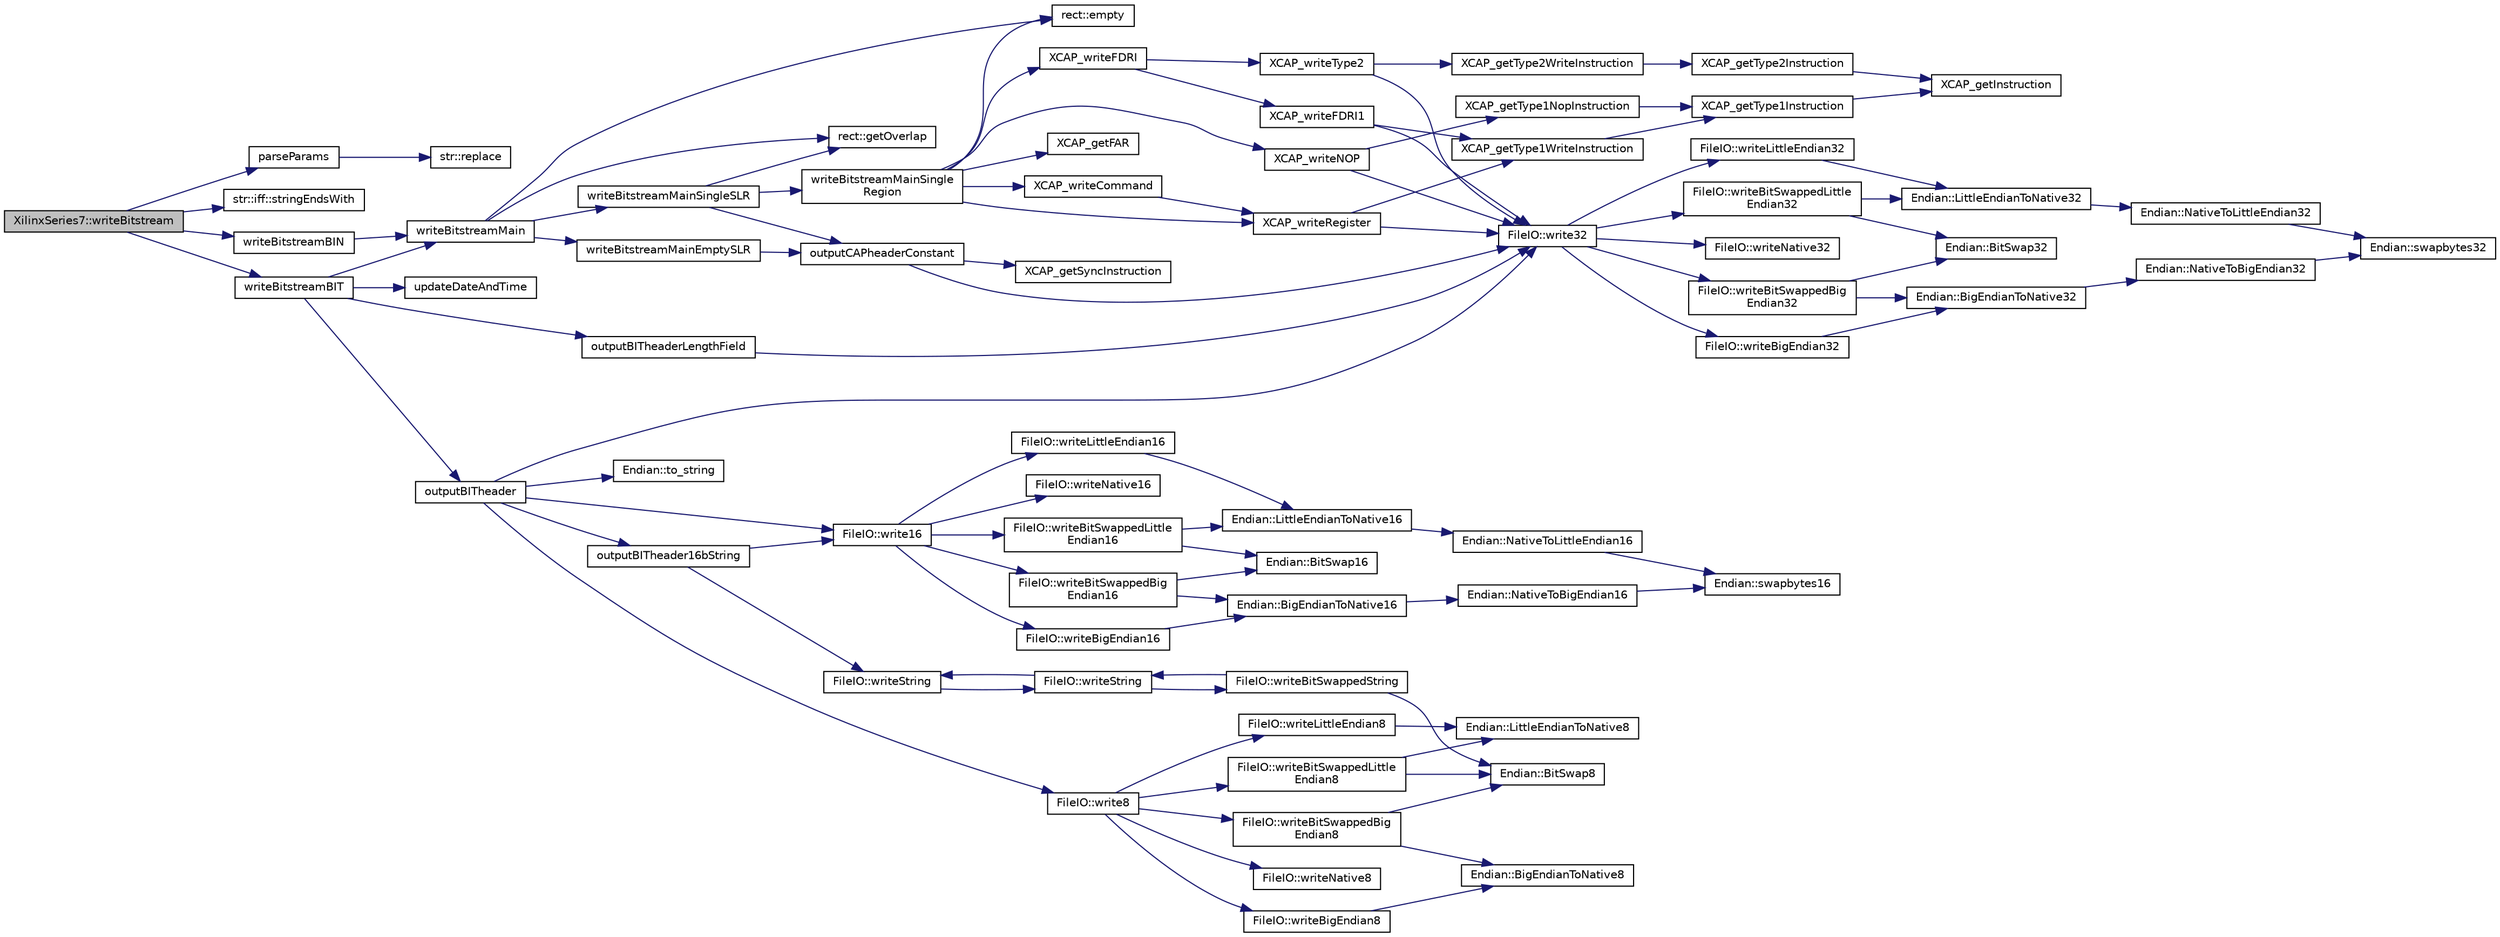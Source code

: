 digraph "XilinxSeries7::writeBitstream"
{
 // INTERACTIVE_SVG=YES
 // LATEX_PDF_SIZE
  edge [fontname="Helvetica",fontsize="10",labelfontname="Helvetica",labelfontsize="10"];
  node [fontname="Helvetica",fontsize="10",shape=record];
  rankdir="LR";
  Node1 [label="XilinxSeries7::writeBitstream",height=0.2,width=0.4,color="black", fillcolor="grey75", style="filled", fontcolor="black",tooltip=" "];
  Node1 -> Node2 [color="midnightblue",fontsize="10",style="solid",fontname="Helvetica"];
  Node2 [label="parseParams",height=0.2,width=0.4,color="black", fillcolor="white", style="filled",URL="$inlineParseParams_8h.html#a7f22499069a08d35dfe2ec4697d03056",tooltip=" "];
  Node2 -> Node3 [color="midnightblue",fontsize="10",style="solid",fontname="Helvetica"];
  Node3 [label="str::replace",height=0.2,width=0.4,color="black", fillcolor="white", style="filled",URL="$namespacestr.html#ac23568893d7dd0123ecfc9105c9f3a69",tooltip="Replaces all instances of oldChar in string str with newChar and returns the resulting string."];
  Node1 -> Node4 [color="midnightblue",fontsize="10",style="solid",fontname="Helvetica"];
  Node4 [label="str::iff::stringEndsWith",height=0.2,width=0.4,color="black", fillcolor="white", style="filled",URL="$namespacestr_1_1iff.html#abd3e047423cce50fb0d1570720af08d5",tooltip="Returns false. End of recursion for template."];
  Node1 -> Node5 [color="midnightblue",fontsize="10",style="solid",fontname="Helvetica"];
  Node5 [label="writeBitstreamBIN",height=0.2,width=0.4,color="black", fillcolor="white", style="filled",URL="$inlineOutput_8h.html#a39e70cb7cc285893490fa5cf3eb8585b",tooltip=" "];
  Node5 -> Node6 [color="midnightblue",fontsize="10",style="solid",fontname="Helvetica"];
  Node6 [label="writeBitstreamMain",height=0.2,width=0.4,color="black", fillcolor="white", style="filled",URL="$inlineOutput_8h.html#a250a7beb3f145ab072377c264b49cfcd",tooltip=" "];
  Node6 -> Node7 [color="midnightblue",fontsize="10",style="solid",fontname="Helvetica"];
  Node7 [label="rect::empty",height=0.2,width=0.4,color="black", fillcolor="white", style="filled",URL="$namespacerect.html#a3fe341fa09e2c523a6dc3eda4118f050",tooltip=" "];
  Node6 -> Node8 [color="midnightblue",fontsize="10",style="solid",fontname="Helvetica"];
  Node8 [label="rect::getOverlap",height=0.2,width=0.4,color="black", fillcolor="white", style="filled",URL="$namespacerect.html#a97b9449bf7fcfe1754ad8383a82995ed",tooltip=" "];
  Node6 -> Node9 [color="midnightblue",fontsize="10",style="solid",fontname="Helvetica"];
  Node9 [label="writeBitstreamMainEmptySLR",height=0.2,width=0.4,color="black", fillcolor="white", style="filled",URL="$inlineOutput_8h.html#a05bec3a0deb8010a85f094fe3b4ea2f1",tooltip=" "];
  Node9 -> Node10 [color="midnightblue",fontsize="10",style="solid",fontname="Helvetica"];
  Node10 [label="outputCAPheaderConstant",height=0.2,width=0.4,color="black", fillcolor="white", style="filled",URL="$inlineOutput_8h.html#a13f794352157bc16d9bf43e50062d008",tooltip=" "];
  Node10 -> Node11 [color="midnightblue",fontsize="10",style="solid",fontname="Helvetica"];
  Node11 [label="FileIO::write32",height=0.2,width=0.4,color="black", fillcolor="white", style="filled",URL="$namespaceFileIO.html#a0bbdf3656f5e5f6a4e82e06a27bc5233",tooltip=" "];
  Node11 -> Node12 [color="midnightblue",fontsize="10",style="solid",fontname="Helvetica"];
  Node12 [label="FileIO::writeBigEndian32",height=0.2,width=0.4,color="black", fillcolor="white", style="filled",URL="$namespaceFileIO.html#a0b69d50fa3cb892a02baca2296f1c54d",tooltip=" "];
  Node12 -> Node13 [color="midnightblue",fontsize="10",style="solid",fontname="Helvetica"];
  Node13 [label="Endian::BigEndianToNative32",height=0.2,width=0.4,color="black", fillcolor="white", style="filled",URL="$namespaceEndian.html#a6a54530860ad8ec19facaaa26ae9a6ae",tooltip=" "];
  Node13 -> Node14 [color="midnightblue",fontsize="10",style="solid",fontname="Helvetica"];
  Node14 [label="Endian::NativeToBigEndian32",height=0.2,width=0.4,color="black", fillcolor="white", style="filled",URL="$namespaceEndian.html#a7cd80b2cb2ed674196a68549c8489f88",tooltip=" "];
  Node14 -> Node15 [color="midnightblue",fontsize="10",style="solid",fontname="Helvetica"];
  Node15 [label="Endian::swapbytes32",height=0.2,width=0.4,color="black", fillcolor="white", style="filled",URL="$namespaceEndian.html#a7c0178c39449483c29a1a305d0a73606",tooltip=" "];
  Node11 -> Node16 [color="midnightblue",fontsize="10",style="solid",fontname="Helvetica"];
  Node16 [label="FileIO::writeBitSwappedBig\lEndian32",height=0.2,width=0.4,color="black", fillcolor="white", style="filled",URL="$namespaceFileIO.html#af08039fd5e011e286b216b67140959ea",tooltip=" "];
  Node16 -> Node13 [color="midnightblue",fontsize="10",style="solid",fontname="Helvetica"];
  Node16 -> Node17 [color="midnightblue",fontsize="10",style="solid",fontname="Helvetica"];
  Node17 [label="Endian::BitSwap32",height=0.2,width=0.4,color="black", fillcolor="white", style="filled",URL="$namespaceEndian.html#abaf85e5d8d9641e35ffb4a5bcfc37f84",tooltip=" "];
  Node11 -> Node18 [color="midnightblue",fontsize="10",style="solid",fontname="Helvetica"];
  Node18 [label="FileIO::writeBitSwappedLittle\lEndian32",height=0.2,width=0.4,color="black", fillcolor="white", style="filled",URL="$namespaceFileIO.html#a60d14999a525e60b548765722c0cc49a",tooltip=" "];
  Node18 -> Node17 [color="midnightblue",fontsize="10",style="solid",fontname="Helvetica"];
  Node18 -> Node19 [color="midnightblue",fontsize="10",style="solid",fontname="Helvetica"];
  Node19 [label="Endian::LittleEndianToNative32",height=0.2,width=0.4,color="black", fillcolor="white", style="filled",URL="$namespaceEndian.html#aabd838029ed523d5280997f4ca10f859",tooltip=" "];
  Node19 -> Node20 [color="midnightblue",fontsize="10",style="solid",fontname="Helvetica"];
  Node20 [label="Endian::NativeToLittleEndian32",height=0.2,width=0.4,color="black", fillcolor="white", style="filled",URL="$namespaceEndian.html#a4ef36a4fee2f667cf8ac3f67017716bb",tooltip=" "];
  Node20 -> Node15 [color="midnightblue",fontsize="10",style="solid",fontname="Helvetica"];
  Node11 -> Node21 [color="midnightblue",fontsize="10",style="solid",fontname="Helvetica"];
  Node21 [label="FileIO::writeLittleEndian32",height=0.2,width=0.4,color="black", fillcolor="white", style="filled",URL="$namespaceFileIO.html#aaf3a57cefdd3a674741d9447c5fcf2a2",tooltip=" "];
  Node21 -> Node19 [color="midnightblue",fontsize="10",style="solid",fontname="Helvetica"];
  Node11 -> Node22 [color="midnightblue",fontsize="10",style="solid",fontname="Helvetica"];
  Node22 [label="FileIO::writeNative32",height=0.2,width=0.4,color="black", fillcolor="white", style="filled",URL="$namespaceFileIO.html#a8c0dbfd2ab8a248ca642203dc84bd2a4",tooltip=" "];
  Node10 -> Node23 [color="midnightblue",fontsize="10",style="solid",fontname="Helvetica"];
  Node23 [label="XCAP_getSyncInstruction",height=0.2,width=0.4,color="black", fillcolor="white", style="filled",URL="$inlineCAP_8h.html#a445d56f4c0c7afb68ecfa18087a6af31",tooltip="Generate and return the encoding for a SYNC instruction."];
  Node6 -> Node24 [color="midnightblue",fontsize="10",style="solid",fontname="Helvetica"];
  Node24 [label="writeBitstreamMainSingleSLR",height=0.2,width=0.4,color="black", fillcolor="white", style="filled",URL="$inlineOutput_8h.html#a27282583d01db3246c1282b0da502e96",tooltip=" "];
  Node24 -> Node8 [color="midnightblue",fontsize="10",style="solid",fontname="Helvetica"];
  Node24 -> Node10 [color="midnightblue",fontsize="10",style="solid",fontname="Helvetica"];
  Node24 -> Node25 [color="midnightblue",fontsize="10",style="solid",fontname="Helvetica"];
  Node25 [label="writeBitstreamMainSingle\lRegion",height=0.2,width=0.4,color="black", fillcolor="white", style="filled",URL="$inlineOutput_8h.html#a4f26be8274b2acf0c33b7bf7c0223550",tooltip=" "];
  Node25 -> Node7 [color="midnightblue",fontsize="10",style="solid",fontname="Helvetica"];
  Node25 -> Node26 [color="midnightblue",fontsize="10",style="solid",fontname="Helvetica"];
  Node26 [label="XCAP_getFAR",height=0.2,width=0.4,color="black", fillcolor="white", style="filled",URL="$inlineFAR_8h.html#a5880cb28ac341c8171af1b777c51e615",tooltip=" "];
  Node25 -> Node27 [color="midnightblue",fontsize="10",style="solid",fontname="Helvetica"];
  Node27 [label="XCAP_writeCommand",height=0.2,width=0.4,color="black", fillcolor="white", style="filled",URL="$inlineCAP_8h.html#a4ad6e8544f23f9a22e46204b59d07b3d",tooltip="Generate the encoding for writing a CAP command and write it to file ofstream."];
  Node27 -> Node28 [color="midnightblue",fontsize="10",style="solid",fontname="Helvetica"];
  Node28 [label="XCAP_writeRegister",height=0.2,width=0.4,color="black", fillcolor="white", style="filled",URL="$inlineCAP_8h.html#af3002274ef7f925f95bfc3f928e8978b",tooltip="Generate the encoding for writing a CAP register and write it to file ofstream."];
  Node28 -> Node11 [color="midnightblue",fontsize="10",style="solid",fontname="Helvetica"];
  Node28 -> Node29 [color="midnightblue",fontsize="10",style="solid",fontname="Helvetica"];
  Node29 [label="XCAP_getType1WriteInstruction",height=0.2,width=0.4,color="black", fillcolor="white", style="filled",URL="$inlineCAP_8h.html#a5cdd7f1c600ae94adc59f9ea624043c3",tooltip="Generate and return the encoding for a type 1 Write instruction."];
  Node29 -> Node30 [color="midnightblue",fontsize="10",style="solid",fontname="Helvetica"];
  Node30 [label="XCAP_getType1Instruction",height=0.2,width=0.4,color="black", fillcolor="white", style="filled",URL="$inlineCAP_8h.html#aade38843ee9dfed5d286172b6b37b638",tooltip="Generate and return the encoding for a type 1 instruction."];
  Node30 -> Node31 [color="midnightblue",fontsize="10",style="solid",fontname="Helvetica"];
  Node31 [label="XCAP_getInstruction",height=0.2,width=0.4,color="black", fillcolor="white", style="filled",URL="$inlineCAP_8h.html#af67277d07acf4e5907420ff2bc75ecd1",tooltip="Generate and return the encoding for an instruction."];
  Node25 -> Node32 [color="midnightblue",fontsize="10",style="solid",fontname="Helvetica"];
  Node32 [label="XCAP_writeFDRI",height=0.2,width=0.4,color="black", fillcolor="white", style="filled",URL="$inlineCAP_8h.html#a2d7dc5c2fe039371ced2389c09012a92",tooltip="Generate and write an FDRI command. Always uses type 2 command for simplicity."];
  Node32 -> Node33 [color="midnightblue",fontsize="10",style="solid",fontname="Helvetica"];
  Node33 [label="XCAP_writeFDRI1",height=0.2,width=0.4,color="black", fillcolor="white", style="filled",URL="$inlineCAP_8h.html#a551870bafdc2f52a33673dffd1e6014d",tooltip="Generate and write only a type 1 FDRI command."];
  Node33 -> Node11 [color="midnightblue",fontsize="10",style="solid",fontname="Helvetica"];
  Node33 -> Node29 [color="midnightblue",fontsize="10",style="solid",fontname="Helvetica"];
  Node32 -> Node34 [color="midnightblue",fontsize="10",style="solid",fontname="Helvetica"];
  Node34 [label="XCAP_writeType2",height=0.2,width=0.4,color="black", fillcolor="white", style="filled",URL="$inlineCAP_8h.html#a340bd61ffcb7e71374a6aa41e830fa7f",tooltip="Generate and write only a type 2 FDRI command."];
  Node34 -> Node11 [color="midnightblue",fontsize="10",style="solid",fontname="Helvetica"];
  Node34 -> Node35 [color="midnightblue",fontsize="10",style="solid",fontname="Helvetica"];
  Node35 [label="XCAP_getType2WriteInstruction",height=0.2,width=0.4,color="black", fillcolor="white", style="filled",URL="$inlineCAP_8h.html#a5eec1062e3915a2dae65733ca49a508b",tooltip="Generate and return the encoding for a type 2 Write instruction."];
  Node35 -> Node36 [color="midnightblue",fontsize="10",style="solid",fontname="Helvetica"];
  Node36 [label="XCAP_getType2Instruction",height=0.2,width=0.4,color="black", fillcolor="white", style="filled",URL="$inlineCAP_8h.html#a87029e32abb502c9ffc5c3569788d312",tooltip="Generate and return the encoding for a type 2 instruction."];
  Node36 -> Node31 [color="midnightblue",fontsize="10",style="solid",fontname="Helvetica"];
  Node25 -> Node37 [color="midnightblue",fontsize="10",style="solid",fontname="Helvetica"];
  Node37 [label="XCAP_writeNOP",height=0.2,width=0.4,color="black", fillcolor="white", style="filled",URL="$inlineCAP_8h.html#acc8717a0d78a08bd44e2ce66ac286a9d",tooltip="Generate the encoding for NOP instructions and write them to file ofstream."];
  Node37 -> Node11 [color="midnightblue",fontsize="10",style="solid",fontname="Helvetica"];
  Node37 -> Node38 [color="midnightblue",fontsize="10",style="solid",fontname="Helvetica"];
  Node38 [label="XCAP_getType1NopInstruction",height=0.2,width=0.4,color="black", fillcolor="white", style="filled",URL="$inlineCAP_8h.html#a5bfb2a4fd7d8f935b40ca366b76e06ab",tooltip="Generate and return the encoding for a type 1 NOP instruction."];
  Node38 -> Node30 [color="midnightblue",fontsize="10",style="solid",fontname="Helvetica"];
  Node25 -> Node28 [color="midnightblue",fontsize="10",style="solid",fontname="Helvetica"];
  Node1 -> Node39 [color="midnightblue",fontsize="10",style="solid",fontname="Helvetica"];
  Node39 [label="writeBitstreamBIT",height=0.2,width=0.4,color="black", fillcolor="white", style="filled",URL="$inlineOutput_8h.html#a7fb90fced1a719d94263f1c2e812ddb7",tooltip=" "];
  Node39 -> Node40 [color="midnightblue",fontsize="10",style="solid",fontname="Helvetica"];
  Node40 [label="outputBITheader",height=0.2,width=0.4,color="black", fillcolor="white", style="filled",URL="$inlineOutput_8h.html#a91979dffab085f36666aabd8b3b62934",tooltip=" "];
  Node40 -> Node41 [color="midnightblue",fontsize="10",style="solid",fontname="Helvetica"];
  Node41 [label="outputBITheader16bString",height=0.2,width=0.4,color="black", fillcolor="white", style="filled",URL="$inlineOutput_8h.html#aaa6c2b6118fc7ead31645081b43ff737",tooltip=" "];
  Node41 -> Node42 [color="midnightblue",fontsize="10",style="solid",fontname="Helvetica"];
  Node42 [label="FileIO::write16",height=0.2,width=0.4,color="black", fillcolor="white", style="filled",URL="$namespaceFileIO.html#ad1f1d0f27f31758bf9e62d4461cc22e4",tooltip=" "];
  Node42 -> Node43 [color="midnightblue",fontsize="10",style="solid",fontname="Helvetica"];
  Node43 [label="FileIO::writeBigEndian16",height=0.2,width=0.4,color="black", fillcolor="white", style="filled",URL="$namespaceFileIO.html#aebd151d7c49816539cdf5bc4810e16eb",tooltip=" "];
  Node43 -> Node44 [color="midnightblue",fontsize="10",style="solid",fontname="Helvetica"];
  Node44 [label="Endian::BigEndianToNative16",height=0.2,width=0.4,color="black", fillcolor="white", style="filled",URL="$namespaceEndian.html#afb674eed3d17c61f0d99ecb1b2737ad5",tooltip=" "];
  Node44 -> Node45 [color="midnightblue",fontsize="10",style="solid",fontname="Helvetica"];
  Node45 [label="Endian::NativeToBigEndian16",height=0.2,width=0.4,color="black", fillcolor="white", style="filled",URL="$namespaceEndian.html#a93717d389cf7fd2e4c837599124ac67d",tooltip=" "];
  Node45 -> Node46 [color="midnightblue",fontsize="10",style="solid",fontname="Helvetica"];
  Node46 [label="Endian::swapbytes16",height=0.2,width=0.4,color="black", fillcolor="white", style="filled",URL="$namespaceEndian.html#a374ca218715c0e791eb073a14a66647f",tooltip=" "];
  Node42 -> Node47 [color="midnightblue",fontsize="10",style="solid",fontname="Helvetica"];
  Node47 [label="FileIO::writeBitSwappedBig\lEndian16",height=0.2,width=0.4,color="black", fillcolor="white", style="filled",URL="$namespaceFileIO.html#ab9ba90afc8f12d350f74a0c8bdc6b579",tooltip=" "];
  Node47 -> Node44 [color="midnightblue",fontsize="10",style="solid",fontname="Helvetica"];
  Node47 -> Node48 [color="midnightblue",fontsize="10",style="solid",fontname="Helvetica"];
  Node48 [label="Endian::BitSwap16",height=0.2,width=0.4,color="black", fillcolor="white", style="filled",URL="$namespaceEndian.html#a299b13501873eba82fbb3df182a26414",tooltip=" "];
  Node42 -> Node49 [color="midnightblue",fontsize="10",style="solid",fontname="Helvetica"];
  Node49 [label="FileIO::writeBitSwappedLittle\lEndian16",height=0.2,width=0.4,color="black", fillcolor="white", style="filled",URL="$namespaceFileIO.html#ac8d0bf27e959dcb5ff6dc46f4a084f35",tooltip=" "];
  Node49 -> Node48 [color="midnightblue",fontsize="10",style="solid",fontname="Helvetica"];
  Node49 -> Node50 [color="midnightblue",fontsize="10",style="solid",fontname="Helvetica"];
  Node50 [label="Endian::LittleEndianToNative16",height=0.2,width=0.4,color="black", fillcolor="white", style="filled",URL="$namespaceEndian.html#ae5a1794961e4b010f98402e353502c23",tooltip=" "];
  Node50 -> Node51 [color="midnightblue",fontsize="10",style="solid",fontname="Helvetica"];
  Node51 [label="Endian::NativeToLittleEndian16",height=0.2,width=0.4,color="black", fillcolor="white", style="filled",URL="$namespaceEndian.html#a4a6b9949494c8d1e6bf260513542fc79",tooltip=" "];
  Node51 -> Node46 [color="midnightblue",fontsize="10",style="solid",fontname="Helvetica"];
  Node42 -> Node52 [color="midnightblue",fontsize="10",style="solid",fontname="Helvetica"];
  Node52 [label="FileIO::writeLittleEndian16",height=0.2,width=0.4,color="black", fillcolor="white", style="filled",URL="$namespaceFileIO.html#affd7f11b68ed7b5c0a65d5b1e5703492",tooltip=" "];
  Node52 -> Node50 [color="midnightblue",fontsize="10",style="solid",fontname="Helvetica"];
  Node42 -> Node53 [color="midnightblue",fontsize="10",style="solid",fontname="Helvetica"];
  Node53 [label="FileIO::writeNative16",height=0.2,width=0.4,color="black", fillcolor="white", style="filled",URL="$namespaceFileIO.html#ad8e75b6c4bdcf4df31b0bf5513f0a42b",tooltip=" "];
  Node41 -> Node54 [color="midnightblue",fontsize="10",style="solid",fontname="Helvetica"];
  Node54 [label="FileIO::writeString",height=0.2,width=0.4,color="black", fillcolor="white", style="filled",URL="$namespaceFileIO.html#af3354ec506fedaa1272ca02c6da08cd0",tooltip=" "];
  Node54 -> Node55 [color="midnightblue",fontsize="10",style="solid",fontname="Helvetica"];
  Node55 [label="FileIO::writeString",height=0.2,width=0.4,color="black", fillcolor="white", style="filled",URL="$namespaceFileIO.html#af77aeb3037baa6ef4a8daddb2895fc42",tooltip=" "];
  Node55 -> Node56 [color="midnightblue",fontsize="10",style="solid",fontname="Helvetica"];
  Node56 [label="FileIO::writeBitSwappedString",height=0.2,width=0.4,color="black", fillcolor="white", style="filled",URL="$namespaceFileIO.html#aaf4f6a73076432b1faddd4d63f0b0c86",tooltip=" "];
  Node56 -> Node57 [color="midnightblue",fontsize="10",style="solid",fontname="Helvetica"];
  Node57 [label="Endian::BitSwap8",height=0.2,width=0.4,color="black", fillcolor="white", style="filled",URL="$namespaceEndian.html#a36a7e410427efdc262d2d4c93fb80561",tooltip=" "];
  Node56 -> Node55 [color="midnightblue",fontsize="10",style="solid",fontname="Helvetica"];
  Node55 -> Node54 [color="midnightblue",fontsize="10",style="solid",fontname="Helvetica"];
  Node40 -> Node58 [color="midnightblue",fontsize="10",style="solid",fontname="Helvetica"];
  Node58 [label="Endian::to_string",height=0.2,width=0.4,color="black", fillcolor="white", style="filled",URL="$namespaceEndian.html#ac9f4873f9a0c23291fa47d68dff6fbbc",tooltip=" "];
  Node40 -> Node42 [color="midnightblue",fontsize="10",style="solid",fontname="Helvetica"];
  Node40 -> Node11 [color="midnightblue",fontsize="10",style="solid",fontname="Helvetica"];
  Node40 -> Node59 [color="midnightblue",fontsize="10",style="solid",fontname="Helvetica"];
  Node59 [label="FileIO::write8",height=0.2,width=0.4,color="black", fillcolor="white", style="filled",URL="$namespaceFileIO.html#add682aedd139b75be682127cf68ab49d",tooltip=" "];
  Node59 -> Node60 [color="midnightblue",fontsize="10",style="solid",fontname="Helvetica"];
  Node60 [label="FileIO::writeBigEndian8",height=0.2,width=0.4,color="black", fillcolor="white", style="filled",URL="$namespaceFileIO.html#ace27e8bf091c04daa573cf803e609311",tooltip=" "];
  Node60 -> Node61 [color="midnightblue",fontsize="10",style="solid",fontname="Helvetica"];
  Node61 [label="Endian::BigEndianToNative8",height=0.2,width=0.4,color="black", fillcolor="white", style="filled",URL="$namespaceEndian.html#a1b015d819713390c25d87cc03f75be8f",tooltip=" "];
  Node59 -> Node62 [color="midnightblue",fontsize="10",style="solid",fontname="Helvetica"];
  Node62 [label="FileIO::writeBitSwappedBig\lEndian8",height=0.2,width=0.4,color="black", fillcolor="white", style="filled",URL="$namespaceFileIO.html#a197b48d6f4ff8c29bef92be77150612c",tooltip=" "];
  Node62 -> Node61 [color="midnightblue",fontsize="10",style="solid",fontname="Helvetica"];
  Node62 -> Node57 [color="midnightblue",fontsize="10",style="solid",fontname="Helvetica"];
  Node59 -> Node63 [color="midnightblue",fontsize="10",style="solid",fontname="Helvetica"];
  Node63 [label="FileIO::writeBitSwappedLittle\lEndian8",height=0.2,width=0.4,color="black", fillcolor="white", style="filled",URL="$namespaceFileIO.html#ad920e62a7bbafa7d5ba065b5e1f0fab7",tooltip=" "];
  Node63 -> Node57 [color="midnightblue",fontsize="10",style="solid",fontname="Helvetica"];
  Node63 -> Node64 [color="midnightblue",fontsize="10",style="solid",fontname="Helvetica"];
  Node64 [label="Endian::LittleEndianToNative8",height=0.2,width=0.4,color="black", fillcolor="white", style="filled",URL="$namespaceEndian.html#a3e240c93c1ff33708295c8d92b0ebe92",tooltip=" "];
  Node59 -> Node65 [color="midnightblue",fontsize="10",style="solid",fontname="Helvetica"];
  Node65 [label="FileIO::writeLittleEndian8",height=0.2,width=0.4,color="black", fillcolor="white", style="filled",URL="$namespaceFileIO.html#a9e2948acf480edba90b44e53ab9b3bdf",tooltip=" "];
  Node65 -> Node64 [color="midnightblue",fontsize="10",style="solid",fontname="Helvetica"];
  Node59 -> Node66 [color="midnightblue",fontsize="10",style="solid",fontname="Helvetica"];
  Node66 [label="FileIO::writeNative8",height=0.2,width=0.4,color="black", fillcolor="white", style="filled",URL="$namespaceFileIO.html#aa760d33a91428f38b62a647ed615160e",tooltip=" "];
  Node39 -> Node67 [color="midnightblue",fontsize="10",style="solid",fontname="Helvetica"];
  Node67 [label="outputBITheaderLengthField",height=0.2,width=0.4,color="black", fillcolor="white", style="filled",URL="$inlineOutput_8h.html#ab9c09236ab751ee544bc377711a68f2d",tooltip=" "];
  Node67 -> Node11 [color="midnightblue",fontsize="10",style="solid",fontname="Helvetica"];
  Node39 -> Node68 [color="midnightblue",fontsize="10",style="solid",fontname="Helvetica"];
  Node68 [label="updateDateAndTime",height=0.2,width=0.4,color="black", fillcolor="white", style="filled",URL="$inlineOutput_8h.html#a194a87f62d6a57dbed34257f5a6037bf",tooltip=" "];
  Node39 -> Node6 [color="midnightblue",fontsize="10",style="solid",fontname="Helvetica"];
}
